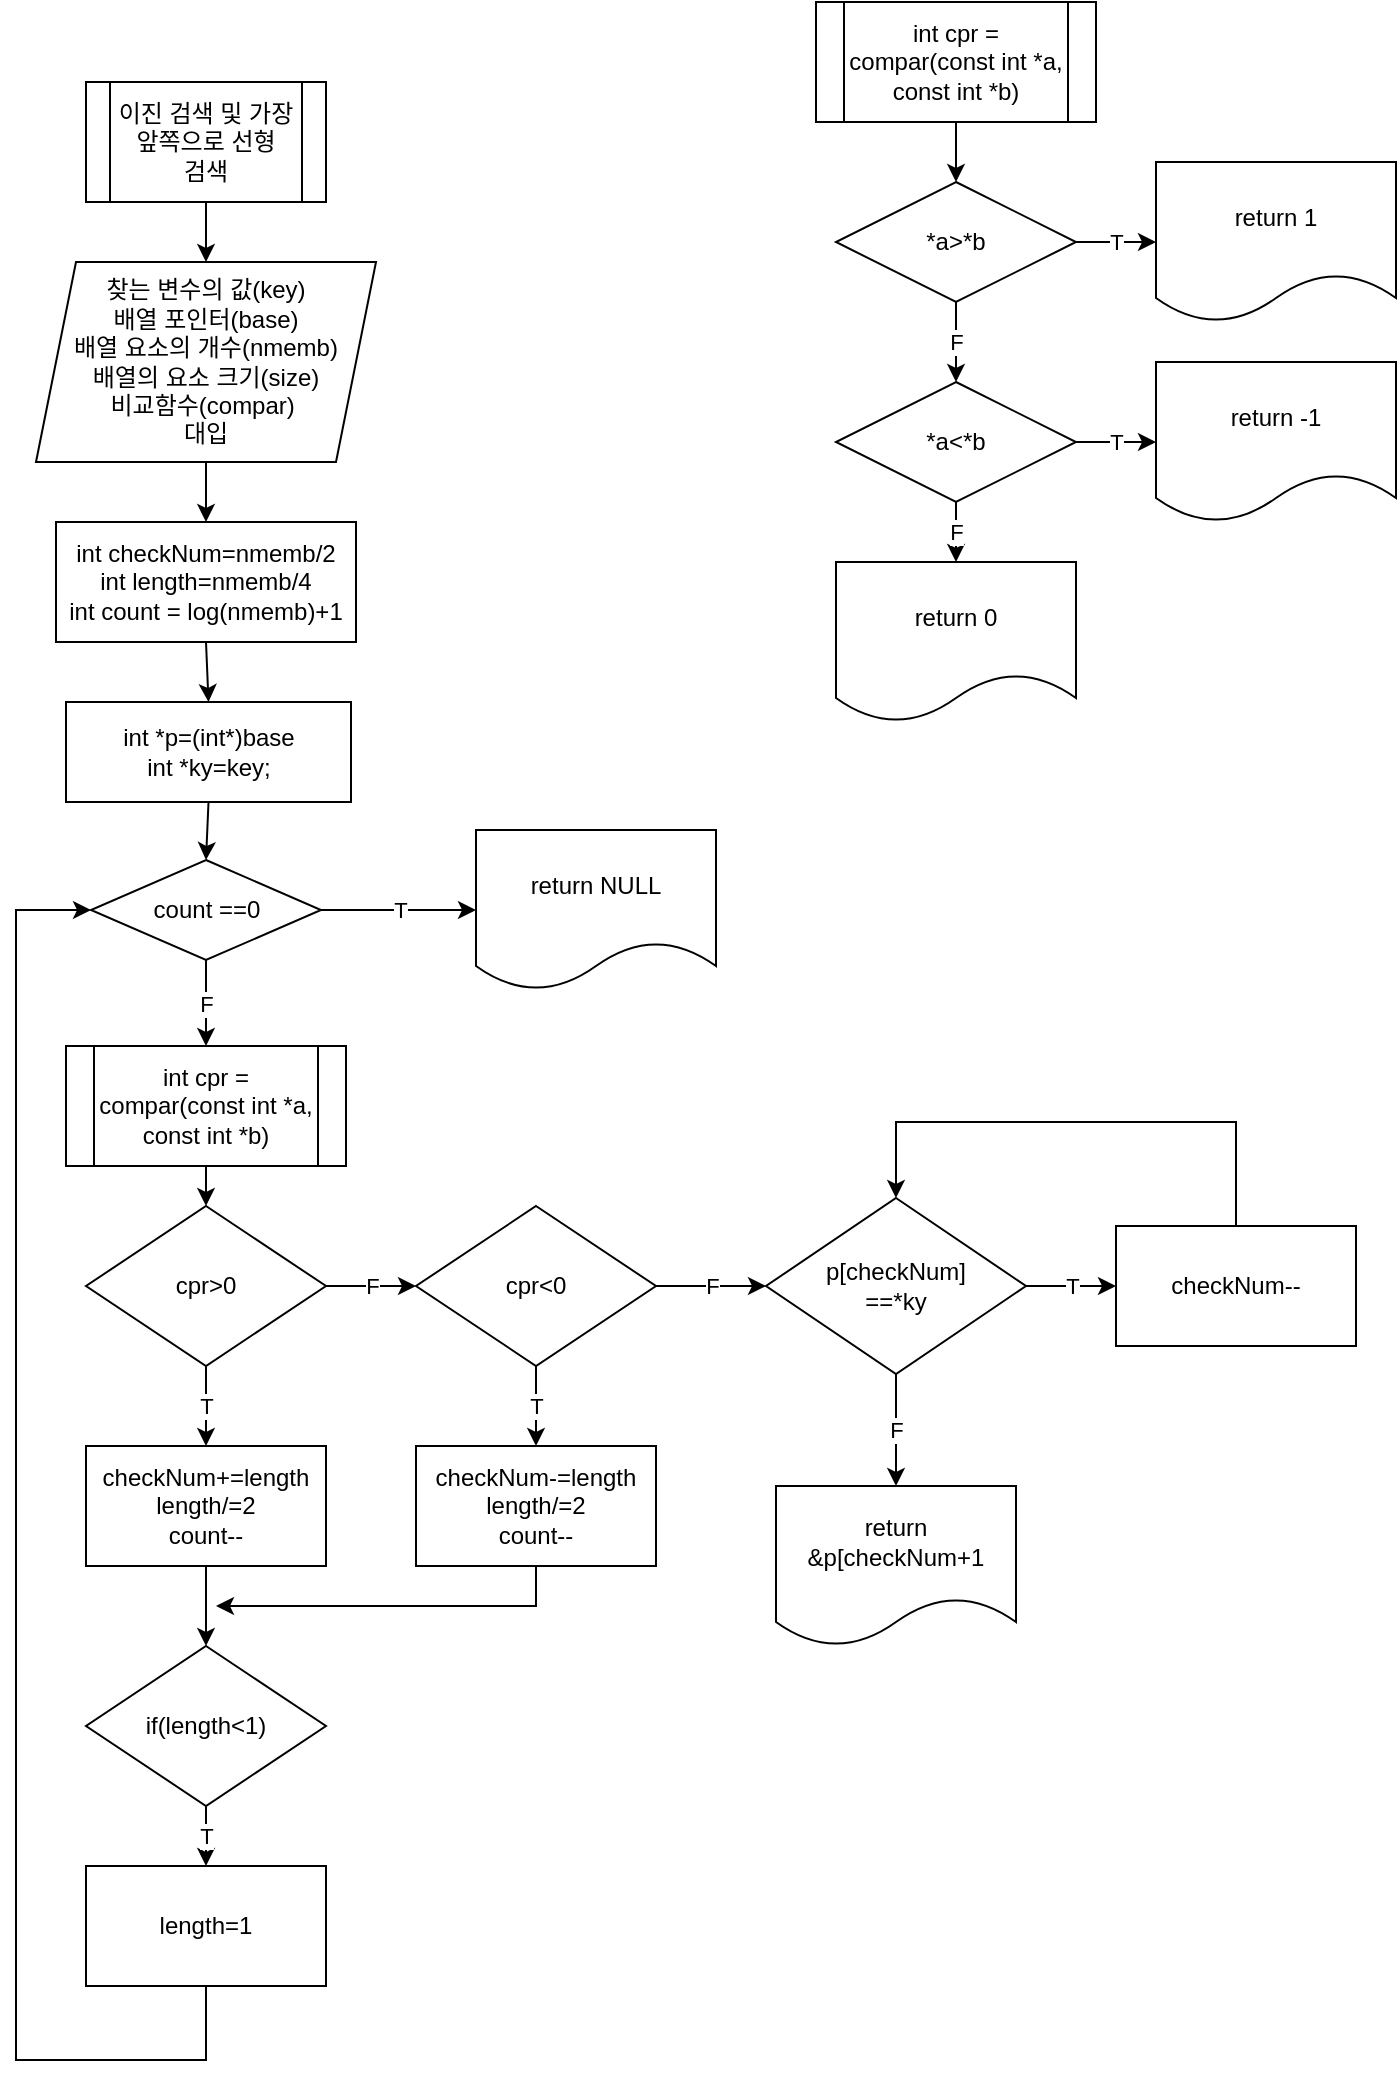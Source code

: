 <mxfile version="21.2.1" type="device">
  <diagram name="페이지-1" id="Hx9gYnY8f8j8QN2vbUcU">
    <mxGraphModel dx="1418" dy="948" grid="1" gridSize="10" guides="1" tooltips="1" connect="1" arrows="1" fold="1" page="1" pageScale="1" pageWidth="827" pageHeight="1169" math="0" shadow="0">
      <root>
        <mxCell id="0" />
        <mxCell id="1" parent="0" />
        <mxCell id="h66Bj3MzLG655_Pwjy0T-1" value="이진 검색 및 가장 앞쪽으로 선형 &lt;br&gt;검색" style="shape=process;whiteSpace=wrap;html=1;backgroundOutline=1;" parent="1" vertex="1">
          <mxGeometry x="95" y="160" width="120" height="60" as="geometry" />
        </mxCell>
        <mxCell id="h66Bj3MzLG655_Pwjy0T-4" value="찾는 변수의 값(key)&lt;br&gt;배열 포인터(base)&lt;br&gt;배열 요소의 개수(nmemb)&lt;br&gt;배열의 요소 크기(size)&lt;br&gt;비교함수(compar)&amp;nbsp;&lt;br&gt;대입" style="shape=parallelogram;perimeter=parallelogramPerimeter;whiteSpace=wrap;html=1;fixedSize=1;" parent="1" vertex="1">
          <mxGeometry x="70" y="250" width="170" height="100" as="geometry" />
        </mxCell>
        <mxCell id="h66Bj3MzLG655_Pwjy0T-5" value="" style="endArrow=classic;html=1;rounded=0;exitX=0.5;exitY=1;exitDx=0;exitDy=0;entryX=0.5;entryY=0;entryDx=0;entryDy=0;" parent="1" source="h66Bj3MzLG655_Pwjy0T-4" target="h66Bj3MzLG655_Pwjy0T-7" edge="1">
          <mxGeometry width="50" height="50" relative="1" as="geometry">
            <mxPoint x="335" y="570" as="sourcePoint" />
            <mxPoint x="155" y="390" as="targetPoint" />
          </mxGeometry>
        </mxCell>
        <mxCell id="h66Bj3MzLG655_Pwjy0T-6" value="" style="endArrow=classic;html=1;rounded=0;exitX=0.5;exitY=1;exitDx=0;exitDy=0;entryX=0.5;entryY=0;entryDx=0;entryDy=0;" parent="1" source="h66Bj3MzLG655_Pwjy0T-1" target="h66Bj3MzLG655_Pwjy0T-4" edge="1">
          <mxGeometry width="50" height="50" relative="1" as="geometry">
            <mxPoint x="165" y="360" as="sourcePoint" />
            <mxPoint x="165" y="400" as="targetPoint" />
          </mxGeometry>
        </mxCell>
        <mxCell id="h66Bj3MzLG655_Pwjy0T-7" value="int checkNum=nmemb/2&lt;br&gt;int length=nmemb/4&lt;br&gt;int count = log(nmemb)+1" style="rounded=0;whiteSpace=wrap;html=1;" parent="1" vertex="1">
          <mxGeometry x="80" y="380" width="150" height="60" as="geometry" />
        </mxCell>
        <mxCell id="h66Bj3MzLG655_Pwjy0T-8" value="*a&amp;gt;*b" style="rhombus;whiteSpace=wrap;html=1;" parent="1" vertex="1">
          <mxGeometry x="470" y="210" width="120" height="60" as="geometry" />
        </mxCell>
        <mxCell id="h66Bj3MzLG655_Pwjy0T-9" value="int cpr = compar(const int *a, const int *b)" style="shape=process;whiteSpace=wrap;html=1;backgroundOutline=1;" parent="1" vertex="1">
          <mxGeometry x="85" y="642" width="140" height="60" as="geometry" />
        </mxCell>
        <mxCell id="h66Bj3MzLG655_Pwjy0T-11" value="cpr&amp;gt;0" style="rhombus;whiteSpace=wrap;html=1;" parent="1" vertex="1">
          <mxGeometry x="95" y="722" width="120" height="80" as="geometry" />
        </mxCell>
        <mxCell id="h66Bj3MzLG655_Pwjy0T-12" value="checkNum+=length&lt;br&gt;length/=2&lt;br&gt;count--" style="rounded=0;whiteSpace=wrap;html=1;" parent="1" vertex="1">
          <mxGeometry x="95" y="842" width="120" height="60" as="geometry" />
        </mxCell>
        <mxCell id="h66Bj3MzLG655_Pwjy0T-13" value="cpr&amp;lt;0" style="rhombus;whiteSpace=wrap;html=1;" parent="1" vertex="1">
          <mxGeometry x="260" y="722" width="120" height="80" as="geometry" />
        </mxCell>
        <mxCell id="h66Bj3MzLG655_Pwjy0T-14" value="checkNum-=length&lt;br&gt;length/=2&lt;br&gt;count--" style="rounded=0;whiteSpace=wrap;html=1;" parent="1" vertex="1">
          <mxGeometry x="260" y="842" width="120" height="60" as="geometry" />
        </mxCell>
        <mxCell id="h66Bj3MzLG655_Pwjy0T-15" value="if(length&amp;lt;1)" style="rhombus;whiteSpace=wrap;html=1;" parent="1" vertex="1">
          <mxGeometry x="95" y="942" width="120" height="80" as="geometry" />
        </mxCell>
        <mxCell id="h66Bj3MzLG655_Pwjy0T-16" value="length=1" style="rounded=0;whiteSpace=wrap;html=1;" parent="1" vertex="1">
          <mxGeometry x="95" y="1052" width="120" height="60" as="geometry" />
        </mxCell>
        <mxCell id="h66Bj3MzLG655_Pwjy0T-17" value="" style="endArrow=classic;html=1;rounded=0;exitX=0.5;exitY=1;exitDx=0;exitDy=0;entryX=0.5;entryY=0;entryDx=0;entryDy=0;" parent="1" source="h66Bj3MzLG655_Pwjy0T-9" target="h66Bj3MzLG655_Pwjy0T-11" edge="1">
          <mxGeometry width="50" height="50" relative="1" as="geometry">
            <mxPoint x="165" y="622" as="sourcePoint" />
            <mxPoint x="165" y="652" as="targetPoint" />
          </mxGeometry>
        </mxCell>
        <mxCell id="h66Bj3MzLG655_Pwjy0T-18" value="F" style="endArrow=classic;html=1;rounded=0;exitX=1;exitY=0.5;exitDx=0;exitDy=0;entryX=0;entryY=0.5;entryDx=0;entryDy=0;" parent="1" source="h66Bj3MzLG655_Pwjy0T-11" target="h66Bj3MzLG655_Pwjy0T-13" edge="1">
          <mxGeometry width="50" height="50" relative="1" as="geometry">
            <mxPoint x="175" y="632" as="sourcePoint" />
            <mxPoint x="175" y="662" as="targetPoint" />
          </mxGeometry>
        </mxCell>
        <mxCell id="h66Bj3MzLG655_Pwjy0T-19" value="T" style="endArrow=classic;html=1;rounded=0;exitX=0.5;exitY=1;exitDx=0;exitDy=0;entryX=0.5;entryY=0;entryDx=0;entryDy=0;" parent="1" source="h66Bj3MzLG655_Pwjy0T-11" target="h66Bj3MzLG655_Pwjy0T-12" edge="1">
          <mxGeometry width="50" height="50" relative="1" as="geometry">
            <mxPoint x="185" y="642" as="sourcePoint" />
            <mxPoint x="185" y="672" as="targetPoint" />
          </mxGeometry>
        </mxCell>
        <mxCell id="h66Bj3MzLG655_Pwjy0T-20" value="" style="endArrow=classic;html=1;rounded=0;exitX=0.5;exitY=1;exitDx=0;exitDy=0;entryX=0.5;entryY=0;entryDx=0;entryDy=0;" parent="1" source="h66Bj3MzLG655_Pwjy0T-12" target="h66Bj3MzLG655_Pwjy0T-15" edge="1">
          <mxGeometry width="50" height="50" relative="1" as="geometry">
            <mxPoint x="195" y="652" as="sourcePoint" />
            <mxPoint x="195" y="682" as="targetPoint" />
          </mxGeometry>
        </mxCell>
        <mxCell id="h66Bj3MzLG655_Pwjy0T-21" value="T" style="endArrow=classic;html=1;rounded=0;exitX=0.5;exitY=1;exitDx=0;exitDy=0;entryX=0.5;entryY=0;entryDx=0;entryDy=0;" parent="1" source="h66Bj3MzLG655_Pwjy0T-13" target="h66Bj3MzLG655_Pwjy0T-14" edge="1">
          <mxGeometry width="50" height="50" relative="1" as="geometry">
            <mxPoint x="205" y="662" as="sourcePoint" />
            <mxPoint x="205" y="692" as="targetPoint" />
          </mxGeometry>
        </mxCell>
        <mxCell id="h66Bj3MzLG655_Pwjy0T-22" value="T" style="endArrow=classic;html=1;rounded=0;exitX=0.5;exitY=1;exitDx=0;exitDy=0;entryX=0.5;entryY=0;entryDx=0;entryDy=0;" parent="1" source="h66Bj3MzLG655_Pwjy0T-15" target="h66Bj3MzLG655_Pwjy0T-16" edge="1">
          <mxGeometry width="50" height="50" relative="1" as="geometry">
            <mxPoint x="165" y="912" as="sourcePoint" />
            <mxPoint x="165" y="952" as="targetPoint" />
          </mxGeometry>
        </mxCell>
        <mxCell id="h66Bj3MzLG655_Pwjy0T-23" value="" style="endArrow=classic;html=1;rounded=0;exitX=0.5;exitY=1;exitDx=0;exitDy=0;" parent="1" source="h66Bj3MzLG655_Pwjy0T-14" edge="1">
          <mxGeometry width="50" height="50" relative="1" as="geometry">
            <mxPoint x="175" y="922" as="sourcePoint" />
            <mxPoint x="160" y="922" as="targetPoint" />
            <Array as="points">
              <mxPoint x="320" y="922" />
            </Array>
          </mxGeometry>
        </mxCell>
        <mxCell id="h66Bj3MzLG655_Pwjy0T-24" value="F" style="endArrow=classic;html=1;rounded=0;exitX=1;exitY=0.5;exitDx=0;exitDy=0;entryX=0;entryY=0.5;entryDx=0;entryDy=0;" parent="1" source="h66Bj3MzLG655_Pwjy0T-13" target="h66Bj3MzLG655_Pwjy0T-28" edge="1">
          <mxGeometry width="50" height="50" relative="1" as="geometry">
            <mxPoint x="225" y="772" as="sourcePoint" />
            <mxPoint x="430" y="762" as="targetPoint" />
          </mxGeometry>
        </mxCell>
        <mxCell id="h66Bj3MzLG655_Pwjy0T-25" value="" style="endArrow=classic;html=1;rounded=0;exitX=0.5;exitY=1;exitDx=0;exitDy=0;entryX=0;entryY=0.5;entryDx=0;entryDy=0;" parent="1" source="h66Bj3MzLG655_Pwjy0T-16" target="h66Bj3MzLG655_Pwjy0T-43" edge="1">
          <mxGeometry width="50" height="50" relative="1" as="geometry">
            <mxPoint x="165" y="769" as="sourcePoint" />
            <mxPoint x="90" y="559" as="targetPoint" />
            <Array as="points">
              <mxPoint x="155" y="1149" />
              <mxPoint x="60" y="1149" />
              <mxPoint x="60" y="574" />
            </Array>
          </mxGeometry>
        </mxCell>
        <mxCell id="h66Bj3MzLG655_Pwjy0T-27" value="int cpr = compar(const int *a, const int *b)" style="shape=process;whiteSpace=wrap;html=1;backgroundOutline=1;" parent="1" vertex="1">
          <mxGeometry x="460" y="120" width="140" height="60" as="geometry" />
        </mxCell>
        <mxCell id="h66Bj3MzLG655_Pwjy0T-28" value="p[checkNum]&lt;br&gt;==*ky" style="rhombus;whiteSpace=wrap;html=1;" parent="1" vertex="1">
          <mxGeometry x="435" y="718" width="130" height="88" as="geometry" />
        </mxCell>
        <mxCell id="h66Bj3MzLG655_Pwjy0T-29" value="F" style="endArrow=classic;html=1;rounded=0;exitX=0.5;exitY=1;exitDx=0;exitDy=0;entryX=0.5;entryY=0;entryDx=0;entryDy=0;" parent="1" source="h66Bj3MzLG655_Pwjy0T-28" target="h66Bj3MzLG655_Pwjy0T-31" edge="1">
          <mxGeometry width="50" height="50" relative="1" as="geometry">
            <mxPoint x="510" y="802" as="sourcePoint" />
            <mxPoint x="500" y="882" as="targetPoint" />
          </mxGeometry>
        </mxCell>
        <mxCell id="h66Bj3MzLG655_Pwjy0T-31" value="return &amp;amp;p[checkNum+1" style="shape=document;whiteSpace=wrap;html=1;boundedLbl=1;" parent="1" vertex="1">
          <mxGeometry x="440" y="862" width="120" height="80" as="geometry" />
        </mxCell>
        <mxCell id="h66Bj3MzLG655_Pwjy0T-32" value="return 1" style="shape=document;whiteSpace=wrap;html=1;boundedLbl=1;" parent="1" vertex="1">
          <mxGeometry x="630" y="200" width="120" height="80" as="geometry" />
        </mxCell>
        <mxCell id="h66Bj3MzLG655_Pwjy0T-33" value="*a&amp;lt;*b" style="rhombus;whiteSpace=wrap;html=1;" parent="1" vertex="1">
          <mxGeometry x="470" y="310" width="120" height="60" as="geometry" />
        </mxCell>
        <mxCell id="h66Bj3MzLG655_Pwjy0T-34" value="return -1" style="shape=document;whiteSpace=wrap;html=1;boundedLbl=1;" parent="1" vertex="1">
          <mxGeometry x="630" y="300" width="120" height="80" as="geometry" />
        </mxCell>
        <mxCell id="h66Bj3MzLG655_Pwjy0T-35" value="return 0" style="shape=document;whiteSpace=wrap;html=1;boundedLbl=1;" parent="1" vertex="1">
          <mxGeometry x="470" y="400" width="120" height="80" as="geometry" />
        </mxCell>
        <mxCell id="h66Bj3MzLG655_Pwjy0T-36" value="F" style="endArrow=classic;html=1;rounded=0;exitX=0.5;exitY=1;exitDx=0;exitDy=0;entryX=0.5;entryY=0;entryDx=0;entryDy=0;" parent="1" source="h66Bj3MzLG655_Pwjy0T-8" target="h66Bj3MzLG655_Pwjy0T-33" edge="1">
          <mxGeometry width="50" height="50" relative="1" as="geometry">
            <mxPoint x="245" y="690" as="sourcePoint" />
            <mxPoint x="290" y="690" as="targetPoint" />
          </mxGeometry>
        </mxCell>
        <mxCell id="h66Bj3MzLG655_Pwjy0T-37" value="F" style="endArrow=classic;html=1;rounded=0;exitX=0.5;exitY=1;exitDx=0;exitDy=0;entryX=0.5;entryY=0;entryDx=0;entryDy=0;" parent="1" source="h66Bj3MzLG655_Pwjy0T-33" target="h66Bj3MzLG655_Pwjy0T-35" edge="1">
          <mxGeometry width="50" height="50" relative="1" as="geometry">
            <mxPoint x="255" y="700" as="sourcePoint" />
            <mxPoint x="300" y="700" as="targetPoint" />
          </mxGeometry>
        </mxCell>
        <mxCell id="h66Bj3MzLG655_Pwjy0T-38" value="T" style="endArrow=classic;html=1;rounded=0;exitX=1;exitY=0.5;exitDx=0;exitDy=0;entryX=0;entryY=0.5;entryDx=0;entryDy=0;" parent="1" source="h66Bj3MzLG655_Pwjy0T-8" target="h66Bj3MzLG655_Pwjy0T-32" edge="1">
          <mxGeometry width="50" height="50" relative="1" as="geometry">
            <mxPoint x="185" y="730" as="sourcePoint" />
            <mxPoint x="185" y="770" as="targetPoint" />
          </mxGeometry>
        </mxCell>
        <mxCell id="h66Bj3MzLG655_Pwjy0T-39" value="T" style="endArrow=classic;html=1;rounded=0;exitX=1;exitY=0.5;exitDx=0;exitDy=0;entryX=0;entryY=0.5;entryDx=0;entryDy=0;" parent="1" source="h66Bj3MzLG655_Pwjy0T-33" target="h66Bj3MzLG655_Pwjy0T-34" edge="1">
          <mxGeometry width="50" height="50" relative="1" as="geometry">
            <mxPoint x="600" y="250" as="sourcePoint" />
            <mxPoint x="640" y="250" as="targetPoint" />
          </mxGeometry>
        </mxCell>
        <mxCell id="h66Bj3MzLG655_Pwjy0T-40" value="" style="endArrow=classic;html=1;rounded=0;exitX=0.5;exitY=1;exitDx=0;exitDy=0;entryX=0.5;entryY=0;entryDx=0;entryDy=0;" parent="1" source="h66Bj3MzLG655_Pwjy0T-27" target="h66Bj3MzLG655_Pwjy0T-8" edge="1">
          <mxGeometry width="50" height="50" relative="1" as="geometry">
            <mxPoint x="185" y="450" as="sourcePoint" />
            <mxPoint x="185" y="480" as="targetPoint" />
          </mxGeometry>
        </mxCell>
        <mxCell id="h66Bj3MzLG655_Pwjy0T-41" value="int *p=(int*)base&lt;br&gt;int *ky=key;" style="rounded=0;whiteSpace=wrap;html=1;" parent="1" vertex="1">
          <mxGeometry x="85" y="470" width="142.5" height="50" as="geometry" />
        </mxCell>
        <mxCell id="h66Bj3MzLG655_Pwjy0T-42" value="" style="endArrow=classic;html=1;rounded=0;exitX=0.5;exitY=1;exitDx=0;exitDy=0;entryX=0.5;entryY=0;entryDx=0;entryDy=0;" parent="1" source="h66Bj3MzLG655_Pwjy0T-7" target="h66Bj3MzLG655_Pwjy0T-41" edge="1">
          <mxGeometry width="50" height="50" relative="1" as="geometry">
            <mxPoint x="165" y="360" as="sourcePoint" />
            <mxPoint x="165" y="390" as="targetPoint" />
          </mxGeometry>
        </mxCell>
        <mxCell id="h66Bj3MzLG655_Pwjy0T-43" value="count ==0" style="rhombus;whiteSpace=wrap;html=1;" parent="1" vertex="1">
          <mxGeometry x="97.5" y="549" width="115" height="50" as="geometry" />
        </mxCell>
        <mxCell id="h66Bj3MzLG655_Pwjy0T-44" value="" style="endArrow=classic;html=1;rounded=0;exitX=0.5;exitY=1;exitDx=0;exitDy=0;entryX=0.5;entryY=0;entryDx=0;entryDy=0;" parent="1" source="h66Bj3MzLG655_Pwjy0T-41" target="h66Bj3MzLG655_Pwjy0T-43" edge="1">
          <mxGeometry width="50" height="50" relative="1" as="geometry">
            <mxPoint x="165" y="360" as="sourcePoint" />
            <mxPoint x="165" y="390" as="targetPoint" />
          </mxGeometry>
        </mxCell>
        <mxCell id="h66Bj3MzLG655_Pwjy0T-45" value="F" style="endArrow=classic;html=1;rounded=0;exitX=0.5;exitY=1;exitDx=0;exitDy=0;entryX=0.5;entryY=0;entryDx=0;entryDy=0;" parent="1" source="h66Bj3MzLG655_Pwjy0T-43" target="h66Bj3MzLG655_Pwjy0T-9" edge="1">
          <mxGeometry width="50" height="50" relative="1" as="geometry">
            <mxPoint x="175" y="399" as="sourcePoint" />
            <mxPoint x="175" y="429" as="targetPoint" />
          </mxGeometry>
        </mxCell>
        <mxCell id="h66Bj3MzLG655_Pwjy0T-46" value="T" style="endArrow=classic;html=1;rounded=0;exitX=1;exitY=0.5;exitDx=0;exitDy=0;entryX=0;entryY=0.5;entryDx=0;entryDy=0;" parent="1" source="h66Bj3MzLG655_Pwjy0T-43" target="h66Bj3MzLG655_Pwjy0T-47" edge="1">
          <mxGeometry width="50" height="50" relative="1" as="geometry">
            <mxPoint x="165" y="812" as="sourcePoint" />
            <mxPoint x="400" y="589" as="targetPoint" />
          </mxGeometry>
        </mxCell>
        <mxCell id="h66Bj3MzLG655_Pwjy0T-47" value="return NULL" style="shape=document;whiteSpace=wrap;html=1;boundedLbl=1;" parent="1" vertex="1">
          <mxGeometry x="290" y="534" width="120" height="80" as="geometry" />
        </mxCell>
        <mxCell id="nlUJ3SEQSpjgApoHAfox-1" value="checkNum--" style="rounded=0;whiteSpace=wrap;html=1;" vertex="1" parent="1">
          <mxGeometry x="610" y="732" width="120" height="60" as="geometry" />
        </mxCell>
        <mxCell id="nlUJ3SEQSpjgApoHAfox-2" value="T" style="endArrow=classic;html=1;rounded=0;exitX=1;exitY=0.5;exitDx=0;exitDy=0;entryX=0;entryY=0.5;entryDx=0;entryDy=0;" edge="1" parent="1" source="h66Bj3MzLG655_Pwjy0T-28" target="nlUJ3SEQSpjgApoHAfox-1">
          <mxGeometry width="50" height="50" relative="1" as="geometry">
            <mxPoint x="223" y="584" as="sourcePoint" />
            <mxPoint x="300" y="584" as="targetPoint" />
          </mxGeometry>
        </mxCell>
        <mxCell id="nlUJ3SEQSpjgApoHAfox-3" value="" style="endArrow=classic;html=1;rounded=0;exitX=0.5;exitY=0;exitDx=0;exitDy=0;entryX=0.5;entryY=0;entryDx=0;entryDy=0;" edge="1" parent="1" source="nlUJ3SEQSpjgApoHAfox-1" target="h66Bj3MzLG655_Pwjy0T-28">
          <mxGeometry width="50" height="50" relative="1" as="geometry">
            <mxPoint x="330" y="912" as="sourcePoint" />
            <mxPoint x="170" y="932" as="targetPoint" />
            <Array as="points">
              <mxPoint x="670" y="680" />
              <mxPoint x="500" y="680" />
            </Array>
          </mxGeometry>
        </mxCell>
      </root>
    </mxGraphModel>
  </diagram>
</mxfile>

